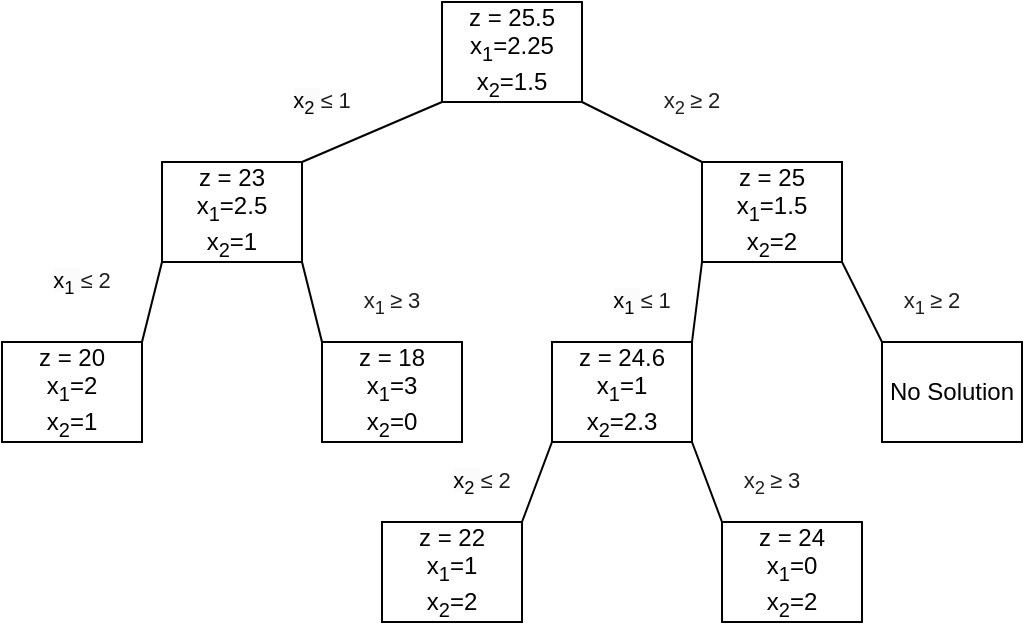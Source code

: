 <mxfile version="26.0.4">
  <diagram name="Page-1" id="BUFHam1vUM1glzpvg2zq">
    <mxGraphModel dx="709" dy="458" grid="1" gridSize="10" guides="1" tooltips="1" connect="1" arrows="1" fold="1" page="1" pageScale="1" pageWidth="570" pageHeight="940" math="0" shadow="0">
      <root>
        <mxCell id="0" />
        <mxCell id="1" parent="0" />
        <mxCell id="p1peop-H0kVsQ8enQ9CB-1" value="z = 25.5&lt;div&gt;x&lt;sub&gt;1&lt;/sub&gt;=2.25&lt;/div&gt;&lt;div&gt;x&lt;sub&gt;2&lt;/sub&gt;=1.5&lt;/div&gt;" style="rounded=0;whiteSpace=wrap;html=1;fillColor=none;" vertex="1" parent="1">
          <mxGeometry x="230" y="30" width="70" height="50" as="geometry" />
        </mxCell>
        <mxCell id="p1peop-H0kVsQ8enQ9CB-2" value="z = 23&lt;div&gt;x&lt;sub&gt;1&lt;/sub&gt;=2.5&lt;/div&gt;&lt;div&gt;x&lt;sub&gt;2&lt;/sub&gt;=1&lt;/div&gt;" style="rounded=0;whiteSpace=wrap;html=1;fillColor=none;" vertex="1" parent="1">
          <mxGeometry x="90" y="110" width="70" height="50" as="geometry" />
        </mxCell>
        <mxCell id="p1peop-H0kVsQ8enQ9CB-3" value="z = 20&lt;div&gt;x&lt;sub&gt;1&lt;/sub&gt;=2&lt;/div&gt;&lt;div&gt;x&lt;sub&gt;2&lt;/sub&gt;=1&lt;/div&gt;" style="rounded=0;whiteSpace=wrap;html=1;fillColor=none;" vertex="1" parent="1">
          <mxGeometry x="10" y="200" width="70" height="50" as="geometry" />
        </mxCell>
        <mxCell id="p1peop-H0kVsQ8enQ9CB-4" value="z = 18&lt;div&gt;x&lt;sub&gt;1&lt;/sub&gt;=3&lt;/div&gt;&lt;div&gt;x&lt;sub&gt;2&lt;/sub&gt;=0&lt;/div&gt;" style="rounded=0;whiteSpace=wrap;html=1;fillColor=none;" vertex="1" parent="1">
          <mxGeometry x="170" y="200" width="70" height="50" as="geometry" />
        </mxCell>
        <mxCell id="p1peop-H0kVsQ8enQ9CB-5" value="z = 25&lt;div&gt;x&lt;sub&gt;1&lt;/sub&gt;=1.5&lt;/div&gt;&lt;div&gt;x&lt;sub&gt;2&lt;/sub&gt;=2&lt;/div&gt;" style="rounded=0;whiteSpace=wrap;html=1;fillColor=none;" vertex="1" parent="1">
          <mxGeometry x="360" y="110" width="70" height="50" as="geometry" />
        </mxCell>
        <mxCell id="p1peop-H0kVsQ8enQ9CB-6" value="z = 24.6&lt;div&gt;x&lt;sub&gt;1&lt;/sub&gt;=1&lt;/div&gt;&lt;div&gt;x&lt;sub&gt;2&lt;/sub&gt;=2.3&lt;/div&gt;" style="rounded=0;whiteSpace=wrap;html=1;fillColor=none;" vertex="1" parent="1">
          <mxGeometry x="285" y="200" width="70" height="50" as="geometry" />
        </mxCell>
        <mxCell id="p1peop-H0kVsQ8enQ9CB-7" value="No Solution" style="rounded=0;whiteSpace=wrap;html=1;fillColor=none;" vertex="1" parent="1">
          <mxGeometry x="450" y="200" width="70" height="50" as="geometry" />
        </mxCell>
        <mxCell id="p1peop-H0kVsQ8enQ9CB-8" value="z = 24&lt;div&gt;x&lt;sub&gt;1&lt;/sub&gt;=0&lt;/div&gt;&lt;div&gt;x&lt;sub&gt;2&lt;/sub&gt;=2&lt;/div&gt;" style="rounded=0;whiteSpace=wrap;html=1;fillColor=none;" vertex="1" parent="1">
          <mxGeometry x="370" y="290" width="70" height="50" as="geometry" />
        </mxCell>
        <mxCell id="p1peop-H0kVsQ8enQ9CB-9" value="z = 22&lt;div&gt;x&lt;sub&gt;1&lt;/sub&gt;=1&lt;/div&gt;&lt;div&gt;x&lt;sub&gt;2&lt;/sub&gt;=2&lt;/div&gt;" style="rounded=0;whiteSpace=wrap;html=1;fillColor=none;" vertex="1" parent="1">
          <mxGeometry x="200" y="290" width="70" height="50" as="geometry" />
        </mxCell>
        <mxCell id="p1peop-H0kVsQ8enQ9CB-10" value="" style="endArrow=none;html=1;rounded=0;exitX=1;exitY=0;exitDx=0;exitDy=0;entryX=0;entryY=1;entryDx=0;entryDy=0;" edge="1" parent="1" source="p1peop-H0kVsQ8enQ9CB-2" target="p1peop-H0kVsQ8enQ9CB-1">
          <mxGeometry width="50" height="50" relative="1" as="geometry">
            <mxPoint x="270" y="150" as="sourcePoint" />
            <mxPoint x="320" y="100" as="targetPoint" />
          </mxGeometry>
        </mxCell>
        <mxCell id="p1peop-H0kVsQ8enQ9CB-11" value="" style="endArrow=none;html=1;rounded=0;exitX=0;exitY=0;exitDx=0;exitDy=0;entryX=1;entryY=1;entryDx=0;entryDy=0;" edge="1" parent="1" source="p1peop-H0kVsQ8enQ9CB-5" target="p1peop-H0kVsQ8enQ9CB-1">
          <mxGeometry width="50" height="50" relative="1" as="geometry">
            <mxPoint x="270" y="150" as="sourcePoint" />
            <mxPoint x="320" y="100" as="targetPoint" />
          </mxGeometry>
        </mxCell>
        <mxCell id="p1peop-H0kVsQ8enQ9CB-13" value="" style="endArrow=none;html=1;rounded=0;exitX=1;exitY=0;exitDx=0;exitDy=0;entryX=0;entryY=1;entryDx=0;entryDy=0;" edge="1" parent="1" source="p1peop-H0kVsQ8enQ9CB-3" target="p1peop-H0kVsQ8enQ9CB-2">
          <mxGeometry width="50" height="50" relative="1" as="geometry">
            <mxPoint x="200" y="150" as="sourcePoint" />
            <mxPoint x="250" y="100" as="targetPoint" />
          </mxGeometry>
        </mxCell>
        <mxCell id="p1peop-H0kVsQ8enQ9CB-14" value="" style="endArrow=none;html=1;rounded=0;exitX=0;exitY=0;exitDx=0;exitDy=0;entryX=1;entryY=1;entryDx=0;entryDy=0;" edge="1" parent="1" source="p1peop-H0kVsQ8enQ9CB-4" target="p1peop-H0kVsQ8enQ9CB-2">
          <mxGeometry width="50" height="50" relative="1" as="geometry">
            <mxPoint x="200" y="150" as="sourcePoint" />
            <mxPoint x="250" y="100" as="targetPoint" />
          </mxGeometry>
        </mxCell>
        <mxCell id="p1peop-H0kVsQ8enQ9CB-15" value="" style="endArrow=none;html=1;rounded=0;exitX=1;exitY=0;exitDx=0;exitDy=0;entryX=0;entryY=1;entryDx=0;entryDy=0;" edge="1" parent="1" source="p1peop-H0kVsQ8enQ9CB-6" target="p1peop-H0kVsQ8enQ9CB-5">
          <mxGeometry width="50" height="50" relative="1" as="geometry">
            <mxPoint x="240" y="200" as="sourcePoint" />
            <mxPoint x="290" y="150" as="targetPoint" />
          </mxGeometry>
        </mxCell>
        <mxCell id="p1peop-H0kVsQ8enQ9CB-16" value="" style="endArrow=none;html=1;rounded=0;exitX=0;exitY=0;exitDx=0;exitDy=0;entryX=1;entryY=1;entryDx=0;entryDy=0;" edge="1" parent="1" source="p1peop-H0kVsQ8enQ9CB-7" target="p1peop-H0kVsQ8enQ9CB-5">
          <mxGeometry width="50" height="50" relative="1" as="geometry">
            <mxPoint x="310" y="200" as="sourcePoint" />
            <mxPoint x="360" y="150" as="targetPoint" />
          </mxGeometry>
        </mxCell>
        <mxCell id="p1peop-H0kVsQ8enQ9CB-17" value="" style="endArrow=none;html=1;rounded=0;exitX=0;exitY=0;exitDx=0;exitDy=0;entryX=1;entryY=1;entryDx=0;entryDy=0;" edge="1" parent="1" source="p1peop-H0kVsQ8enQ9CB-8" target="p1peop-H0kVsQ8enQ9CB-6">
          <mxGeometry width="50" height="50" relative="1" as="geometry">
            <mxPoint x="260" y="290" as="sourcePoint" />
            <mxPoint x="310" y="240" as="targetPoint" />
          </mxGeometry>
        </mxCell>
        <mxCell id="p1peop-H0kVsQ8enQ9CB-20" value="" style="endArrow=none;html=1;rounded=0;exitX=1;exitY=0;exitDx=0;exitDy=0;entryX=0;entryY=1;entryDx=0;entryDy=0;" edge="1" parent="1" source="p1peop-H0kVsQ8enQ9CB-9" target="p1peop-H0kVsQ8enQ9CB-6">
          <mxGeometry width="50" height="50" relative="1" as="geometry">
            <mxPoint x="260" y="290" as="sourcePoint" />
            <mxPoint x="310" y="240" as="targetPoint" />
          </mxGeometry>
        </mxCell>
        <mxCell id="p1peop-H0kVsQ8enQ9CB-21" value="&lt;div style=&quot;text-align: center;&quot;&gt;&lt;font style=&quot;font-size: 11px;&quot;&gt;&lt;span style=&quot;text-align: left; background-color: rgb(251, 251, 251);&quot;&gt;x&lt;sub style=&quot;&quot;&gt;2&lt;/sub&gt;&amp;nbsp;&lt;/span&gt;&lt;span style=&quot;background-color: rgb(255, 255, 255); color: rgb(31, 31, 31); font-family: &amp;quot;Google Sans&amp;quot;, Arial, sans-serif; text-align: left;&quot;&gt;≤ 1&lt;/span&gt;&lt;/font&gt;&lt;/div&gt;" style="text;html=1;align=center;verticalAlign=middle;whiteSpace=wrap;rounded=0;" vertex="1" parent="1">
          <mxGeometry x="150" y="70" width="40" height="20" as="geometry" />
        </mxCell>
        <mxCell id="p1peop-H0kVsQ8enQ9CB-23" value="&lt;div style=&quot;text-align: center;&quot;&gt;&lt;font style=&quot;font-size: 11px;&quot;&gt;&lt;span style=&quot;text-align: left; background-color: rgb(251, 251, 251);&quot;&gt;x&lt;sub style=&quot;&quot;&gt;1&lt;/sub&gt;&amp;nbsp;&lt;/span&gt;&lt;span style=&quot;background-color: rgb(255, 255, 255); color: rgb(31, 31, 31); font-family: &amp;quot;Google Sans&amp;quot;, Arial, sans-serif; text-align: left;&quot;&gt;≤ 2&lt;/span&gt;&lt;/font&gt;&lt;/div&gt;" style="text;html=1;align=center;verticalAlign=middle;whiteSpace=wrap;rounded=0;" vertex="1" parent="1">
          <mxGeometry x="30" y="160" width="40" height="20" as="geometry" />
        </mxCell>
        <mxCell id="p1peop-H0kVsQ8enQ9CB-24" value="&lt;div style=&quot;text-align: center;&quot;&gt;&lt;font style=&quot;font-size: 11px;&quot;&gt;&lt;span style=&quot;text-align: left; background-color: rgb(251, 251, 251);&quot;&gt;x&lt;sub style=&quot;&quot;&gt;1&lt;/sub&gt;&amp;nbsp;&lt;/span&gt;&lt;span style=&quot;background-color: rgb(255, 255, 255); color: rgb(31, 31, 31); font-family: &amp;quot;Google Sans&amp;quot;, Arial, sans-serif; text-align: left;&quot;&gt;≤ 1&lt;/span&gt;&lt;/font&gt;&lt;/div&gt;" style="text;html=1;align=center;verticalAlign=middle;whiteSpace=wrap;rounded=0;" vertex="1" parent="1">
          <mxGeometry x="310" y="170" width="40" height="20" as="geometry" />
        </mxCell>
        <mxCell id="p1peop-H0kVsQ8enQ9CB-25" value="&lt;div style=&quot;text-align: center;&quot;&gt;&lt;font style=&quot;font-size: 11px;&quot;&gt;&lt;span style=&quot;text-align: left; background-color: rgb(251, 251, 251);&quot;&gt;x&lt;sub style=&quot;&quot;&gt;2&lt;/sub&gt;&amp;nbsp;&lt;/span&gt;&lt;span style=&quot;background-color: rgb(255, 255, 255); color: rgb(31, 31, 31); font-family: &amp;quot;Google Sans&amp;quot;, Arial, sans-serif; text-align: left;&quot;&gt;≤ 2&lt;/span&gt;&lt;/font&gt;&lt;/div&gt;" style="text;html=1;align=center;verticalAlign=middle;whiteSpace=wrap;rounded=0;" vertex="1" parent="1">
          <mxGeometry x="230" y="260" width="40" height="20" as="geometry" />
        </mxCell>
        <mxCell id="p1peop-H0kVsQ8enQ9CB-26" value="&lt;span style=&quot;color: rgb(31, 31, 31); font-family: &amp;quot;Google Sans&amp;quot;, Arial, sans-serif; text-align: left; background-color: rgb(255, 255, 255);&quot;&gt;&lt;font style=&quot;font-size: 11px;&quot;&gt;x&lt;sub&gt;2&amp;nbsp;&lt;/sub&gt;≥ 2&lt;/font&gt;&lt;/span&gt;" style="text;html=1;align=center;verticalAlign=middle;whiteSpace=wrap;rounded=0;" vertex="1" parent="1">
          <mxGeometry x="330" y="70" width="50" height="20" as="geometry" />
        </mxCell>
        <mxCell id="p1peop-H0kVsQ8enQ9CB-27" value="&lt;span style=&quot;color: rgb(31, 31, 31); font-family: &amp;quot;Google Sans&amp;quot;, Arial, sans-serif; text-align: left; background-color: rgb(255, 255, 255);&quot;&gt;&lt;font style=&quot;font-size: 11px;&quot;&gt;x&lt;sub&gt;1&amp;nbsp;&lt;/sub&gt;≥ 2&lt;/font&gt;&lt;/span&gt;" style="text;html=1;align=center;verticalAlign=middle;whiteSpace=wrap;rounded=0;" vertex="1" parent="1">
          <mxGeometry x="450" y="170" width="50" height="20" as="geometry" />
        </mxCell>
        <mxCell id="p1peop-H0kVsQ8enQ9CB-28" value="&lt;span style=&quot;color: rgb(31, 31, 31); font-family: &amp;quot;Google Sans&amp;quot;, Arial, sans-serif; text-align: left; background-color: rgb(255, 255, 255);&quot;&gt;&lt;font style=&quot;font-size: 11px;&quot;&gt;x&lt;sub&gt;2&amp;nbsp;&lt;/sub&gt;≥ 3&lt;/font&gt;&lt;/span&gt;" style="text;html=1;align=center;verticalAlign=middle;whiteSpace=wrap;rounded=0;" vertex="1" parent="1">
          <mxGeometry x="370" y="260" width="50" height="20" as="geometry" />
        </mxCell>
        <mxCell id="p1peop-H0kVsQ8enQ9CB-29" value="&lt;span style=&quot;color: rgb(31, 31, 31); font-family: &amp;quot;Google Sans&amp;quot;, Arial, sans-serif; text-align: left; background-color: rgb(255, 255, 255);&quot;&gt;&lt;font style=&quot;font-size: 11px;&quot;&gt;x&lt;sub&gt;1&amp;nbsp;&lt;/sub&gt;≥ 3&lt;/font&gt;&lt;/span&gt;" style="text;html=1;align=center;verticalAlign=middle;whiteSpace=wrap;rounded=0;" vertex="1" parent="1">
          <mxGeometry x="180" y="170" width="50" height="20" as="geometry" />
        </mxCell>
      </root>
    </mxGraphModel>
  </diagram>
</mxfile>
